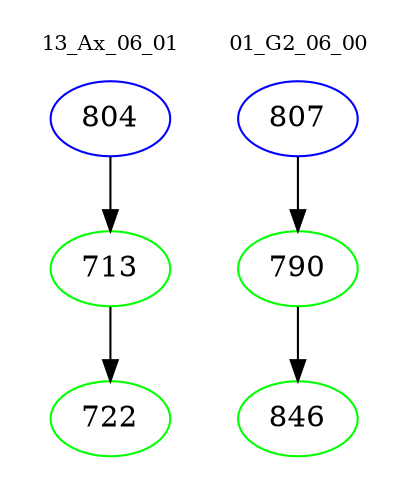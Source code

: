 digraph{
subgraph cluster_0 {
color = white
label = "13_Ax_06_01";
fontsize=10;
T0_804 [label="804", color="blue"]
T0_804 -> T0_713 [color="black"]
T0_713 [label="713", color="green"]
T0_713 -> T0_722 [color="black"]
T0_722 [label="722", color="green"]
}
subgraph cluster_1 {
color = white
label = "01_G2_06_00";
fontsize=10;
T1_807 [label="807", color="blue"]
T1_807 -> T1_790 [color="black"]
T1_790 [label="790", color="green"]
T1_790 -> T1_846 [color="black"]
T1_846 [label="846", color="green"]
}
}
